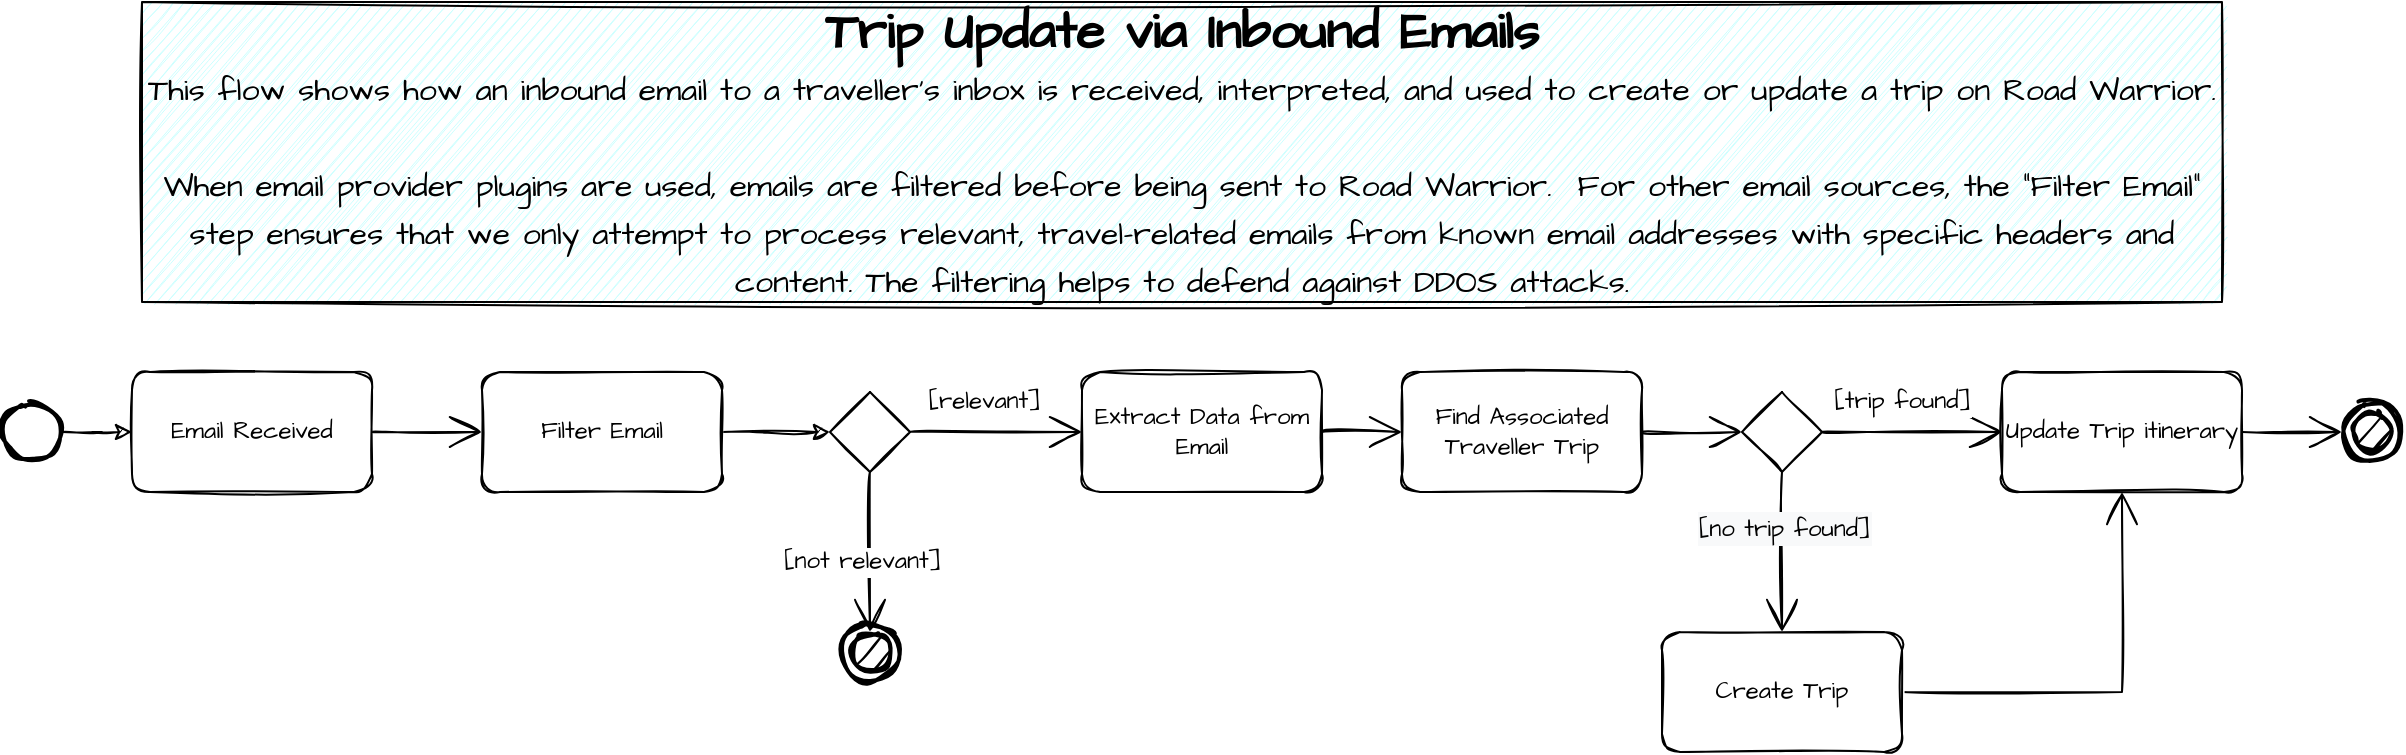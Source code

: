 <mxfile version="21.6.8" type="device">
  <diagram id="qHX-vIc6KNPXVEkH2NtB" name="Page-1">
    <mxGraphModel dx="1863" dy="614" grid="1" gridSize="10" guides="1" tooltips="1" connect="1" arrows="1" fold="1" page="1" pageScale="1" pageWidth="827" pageHeight="1169" math="0" shadow="0">
      <root>
        <mxCell id="0" />
        <mxCell id="1" parent="0" />
        <mxCell id="CMVmKs_iM_Mgxj2ZyM_5-5" style="edgeStyle=orthogonalEdgeStyle;rounded=0;orthogonalLoop=1;jettySize=auto;html=1;entryX=0;entryY=0.5;entryDx=0;entryDy=0;sketch=1;fontSize=12;" parent="1" source="CMVmKs_iM_Mgxj2ZyM_5-2" target="CMVmKs_iM_Mgxj2ZyM_5-6" edge="1">
          <mxGeometry relative="1" as="geometry">
            <mxPoint x="65" y="285" as="targetPoint" />
          </mxGeometry>
        </mxCell>
        <mxCell id="CMVmKs_iM_Mgxj2ZyM_5-2" value="" style="strokeWidth=2;html=1;shape=mxgraph.flowchart.start_1;whiteSpace=wrap;sketch=1;" parent="1" vertex="1">
          <mxGeometry y="270" width="30" height="30" as="geometry" />
        </mxCell>
        <mxCell id="CMVmKs_iM_Mgxj2ZyM_5-3" value="" style="strokeWidth=2;html=1;shape=mxgraph.flowchart.start_1;whiteSpace=wrap;sketch=1;fontSize=12;" parent="1" vertex="1">
          <mxGeometry x="419" y="380" width="30" height="30" as="geometry" />
        </mxCell>
        <mxCell id="CMVmKs_iM_Mgxj2ZyM_5-4" value="" style="strokeWidth=2;html=1;shape=mxgraph.flowchart.start_1;whiteSpace=wrap;fillColor=#000000;container=1;sketch=1;fontSize=12;" parent="1" vertex="1">
          <mxGeometry x="424" y="385" width="20" height="20" as="geometry" />
        </mxCell>
        <mxCell id="CMVmKs_iM_Mgxj2ZyM_5-8" style="edgeStyle=orthogonalEdgeStyle;curved=1;rounded=0;sketch=1;hachureGap=4;orthogonalLoop=1;jettySize=auto;html=1;entryX=0;entryY=0.5;entryDx=0;entryDy=0;fontFamily=Architects Daughter;fontSource=https%3A%2F%2Ffonts.googleapis.com%2Fcss%3Ffamily%3DArchitects%2BDaughter;fontSize=12;endArrow=open;startSize=14;endSize=14;sourcePerimeterSpacing=8;targetPerimeterSpacing=8;exitX=1;exitY=0.5;exitDx=0;exitDy=0;" parent="1" source="CMVmKs_iM_Mgxj2ZyM_5-6" target="Blo_cHtCFnWFtxQgtSsz-1" edge="1">
          <mxGeometry relative="1" as="geometry" />
        </mxCell>
        <mxCell id="CMVmKs_iM_Mgxj2ZyM_5-6" value="Email Received" style="rounded=1;whiteSpace=wrap;html=1;sketch=1;hachureGap=4;fontFamily=Architects Daughter;fontSource=https%3A%2F%2Ffonts.googleapis.com%2Fcss%3Ffamily%3DArchitects%2BDaughter;fontSize=12;" parent="1" vertex="1">
          <mxGeometry x="65" y="255" width="120" height="60" as="geometry" />
        </mxCell>
        <mxCell id="CMVmKs_iM_Mgxj2ZyM_5-9" value="[not relevant]" style="edgeStyle=orthogonalEdgeStyle;curved=1;rounded=0;sketch=1;hachureGap=4;orthogonalLoop=1;jettySize=auto;html=1;entryX=0.5;entryY=0;entryDx=0;entryDy=0;entryPerimeter=0;fontFamily=Architects Daughter;fontSource=https%3A%2F%2Ffonts.googleapis.com%2Fcss%3Ffamily%3DArchitects%2BDaughter;fontSize=12;endArrow=open;startSize=14;endSize=14;sourcePerimeterSpacing=8;targetPerimeterSpacing=8;exitX=0.5;exitY=1;exitDx=0;exitDy=0;" parent="1" source="CMVmKs_iM_Mgxj2ZyM_5-7" target="CMVmKs_iM_Mgxj2ZyM_5-4" edge="1">
          <mxGeometry x="0.125" y="-4" relative="1" as="geometry">
            <mxPoint as="offset" />
          </mxGeometry>
        </mxCell>
        <mxCell id="CMVmKs_iM_Mgxj2ZyM_5-11" value="[relevant]" style="edgeStyle=orthogonalEdgeStyle;curved=1;rounded=0;sketch=1;hachureGap=4;orthogonalLoop=1;jettySize=auto;html=1;entryX=0;entryY=0.5;entryDx=0;entryDy=0;fontFamily=Architects Daughter;fontSource=https%3A%2F%2Ffonts.googleapis.com%2Fcss%3Ffamily%3DArchitects%2BDaughter;fontSize=12;endArrow=open;startSize=14;endSize=14;sourcePerimeterSpacing=8;targetPerimeterSpacing=8;exitX=1;exitY=0.5;exitDx=0;exitDy=0;" parent="1" source="CMVmKs_iM_Mgxj2ZyM_5-7" target="CMVmKs_iM_Mgxj2ZyM_5-10" edge="1">
          <mxGeometry x="-0.136" y="15" relative="1" as="geometry">
            <mxPoint as="offset" />
          </mxGeometry>
        </mxCell>
        <mxCell id="CMVmKs_iM_Mgxj2ZyM_5-7" value="" style="rhombus;whiteSpace=wrap;html=1;sketch=1;hachureGap=4;fontFamily=Architects Daughter;fontSource=https%3A%2F%2Ffonts.googleapis.com%2Fcss%3Ffamily%3DArchitects%2BDaughter;fontSize=12;" parent="1" vertex="1">
          <mxGeometry x="414" y="265" width="40" height="40" as="geometry" />
        </mxCell>
        <mxCell id="CMVmKs_iM_Mgxj2ZyM_5-13" style="edgeStyle=orthogonalEdgeStyle;curved=1;rounded=0;sketch=1;hachureGap=4;orthogonalLoop=1;jettySize=auto;html=1;entryX=0;entryY=0.5;entryDx=0;entryDy=0;fontFamily=Architects Daughter;fontSource=https%3A%2F%2Ffonts.googleapis.com%2Fcss%3Ffamily%3DArchitects%2BDaughter;fontSize=12;endArrow=open;startSize=14;endSize=14;sourcePerimeterSpacing=8;targetPerimeterSpacing=8;exitX=1;exitY=0.5;exitDx=0;exitDy=0;" parent="1" source="CMVmKs_iM_Mgxj2ZyM_5-10" target="CMVmKs_iM_Mgxj2ZyM_5-12" edge="1">
          <mxGeometry relative="1" as="geometry" />
        </mxCell>
        <mxCell id="CMVmKs_iM_Mgxj2ZyM_5-10" value="Extract Data from Email" style="rounded=1;whiteSpace=wrap;html=1;sketch=1;hachureGap=4;fontFamily=Architects Daughter;fontSource=https%3A%2F%2Ffonts.googleapis.com%2Fcss%3Ffamily%3DArchitects%2BDaughter;fontSize=12;" parent="1" vertex="1">
          <mxGeometry x="540" y="255" width="120" height="60" as="geometry" />
        </mxCell>
        <mxCell id="CMVmKs_iM_Mgxj2ZyM_5-18" style="edgeStyle=orthogonalEdgeStyle;curved=1;rounded=0;sketch=1;hachureGap=4;orthogonalLoop=1;jettySize=auto;html=1;fontFamily=Architects Daughter;fontSource=https%3A%2F%2Ffonts.googleapis.com%2Fcss%3Ffamily%3DArchitects%2BDaughter;fontSize=12;endArrow=open;startSize=14;endSize=14;sourcePerimeterSpacing=8;targetPerimeterSpacing=8;exitX=1;exitY=0.5;exitDx=0;exitDy=0;entryX=0;entryY=0.5;entryDx=0;entryDy=0;" parent="1" source="CMVmKs_iM_Mgxj2ZyM_5-12" target="CMVmKs_iM_Mgxj2ZyM_5-19" edge="1">
          <mxGeometry relative="1" as="geometry" />
        </mxCell>
        <mxCell id="CMVmKs_iM_Mgxj2ZyM_5-12" value="Find Associated Traveller Trip" style="rounded=1;whiteSpace=wrap;html=1;sketch=1;hachureGap=4;fontFamily=Architects Daughter;fontSource=https%3A%2F%2Ffonts.googleapis.com%2Fcss%3Ffamily%3DArchitects%2BDaughter;fontSize=12;" parent="1" vertex="1">
          <mxGeometry x="700" y="255" width="120" height="60" as="geometry" />
        </mxCell>
        <mxCell id="CMVmKs_iM_Mgxj2ZyM_5-39" style="edgeStyle=orthogonalEdgeStyle;rounded=0;sketch=1;hachureGap=4;orthogonalLoop=1;jettySize=auto;html=1;entryX=0.5;entryY=1;entryDx=0;entryDy=0;fontFamily=Architects Daughter;fontSource=https%3A%2F%2Ffonts.googleapis.com%2Fcss%3Ffamily%3DArchitects%2BDaughter;fontSize=12;endArrow=open;startSize=14;endSize=14;sourcePerimeterSpacing=8;targetPerimeterSpacing=8;exitX=1;exitY=0.5;exitDx=0;exitDy=0;" parent="1" source="CMVmKs_iM_Mgxj2ZyM_5-14" target="CMVmKs_iM_Mgxj2ZyM_5-24" edge="1">
          <mxGeometry relative="1" as="geometry" />
        </mxCell>
        <mxCell id="CMVmKs_iM_Mgxj2ZyM_5-14" value="Create Trip" style="rounded=1;whiteSpace=wrap;html=1;sketch=1;hachureGap=4;fontFamily=Architects Daughter;fontSource=https%3A%2F%2Ffonts.googleapis.com%2Fcss%3Ffamily%3DArchitects%2BDaughter;fontSize=12;" parent="1" vertex="1">
          <mxGeometry x="830" y="385" width="120" height="60" as="geometry" />
        </mxCell>
        <mxCell id="CMVmKs_iM_Mgxj2ZyM_5-25" value="[trip found]" style="edgeStyle=orthogonalEdgeStyle;curved=1;rounded=0;sketch=1;hachureGap=4;orthogonalLoop=1;jettySize=auto;html=1;entryX=0;entryY=0.5;entryDx=0;entryDy=0;fontFamily=Architects Daughter;fontSource=https%3A%2F%2Ffonts.googleapis.com%2Fcss%3Ffamily%3DArchitects%2BDaughter;fontSize=12;endArrow=open;startSize=14;endSize=14;sourcePerimeterSpacing=8;targetPerimeterSpacing=8;exitX=1;exitY=0.5;exitDx=0;exitDy=0;" parent="1" source="CMVmKs_iM_Mgxj2ZyM_5-19" target="CMVmKs_iM_Mgxj2ZyM_5-24" edge="1">
          <mxGeometry x="-0.111" y="15" relative="1" as="geometry">
            <mxPoint as="offset" />
          </mxGeometry>
        </mxCell>
        <mxCell id="CMVmKs_iM_Mgxj2ZyM_5-37" style="edgeStyle=orthogonalEdgeStyle;rounded=0;sketch=1;hachureGap=4;orthogonalLoop=1;jettySize=auto;html=1;entryX=0.5;entryY=0;entryDx=0;entryDy=0;fontFamily=Architects Daughter;fontSource=https%3A%2F%2Ffonts.googleapis.com%2Fcss%3Ffamily%3DArchitects%2BDaughter;fontSize=12;endArrow=open;startSize=14;endSize=14;sourcePerimeterSpacing=8;targetPerimeterSpacing=8;exitX=0.5;exitY=1;exitDx=0;exitDy=0;" parent="1" source="CMVmKs_iM_Mgxj2ZyM_5-19" target="CMVmKs_iM_Mgxj2ZyM_5-14" edge="1">
          <mxGeometry relative="1" as="geometry" />
        </mxCell>
        <mxCell id="CMVmKs_iM_Mgxj2ZyM_5-38" value="&lt;span style=&quot;background-color: rgb(248, 249, 250);&quot;&gt;[no trip found]&lt;/span&gt;" style="edgeLabel;html=1;align=center;verticalAlign=middle;resizable=0;points=[];fontSize=12;fontFamily=Architects Daughter;" parent="CMVmKs_iM_Mgxj2ZyM_5-37" vertex="1" connectable="0">
          <mxGeometry x="-0.292" y="1" relative="1" as="geometry">
            <mxPoint as="offset" />
          </mxGeometry>
        </mxCell>
        <mxCell id="CMVmKs_iM_Mgxj2ZyM_5-19" value="" style="rhombus;whiteSpace=wrap;html=1;sketch=1;hachureGap=4;fontFamily=Architects Daughter;fontSource=https%3A%2F%2Ffonts.googleapis.com%2Fcss%3Ffamily%3DArchitects%2BDaughter;fontSize=12;" parent="1" vertex="1">
          <mxGeometry x="870" y="265" width="40" height="40" as="geometry" />
        </mxCell>
        <mxCell id="CMVmKs_iM_Mgxj2ZyM_5-31" style="edgeStyle=orthogonalEdgeStyle;rounded=0;sketch=1;hachureGap=4;orthogonalLoop=1;jettySize=auto;html=1;entryX=0;entryY=0.5;entryDx=0;entryDy=0;entryPerimeter=0;fontFamily=Architects Daughter;fontSource=https%3A%2F%2Ffonts.googleapis.com%2Fcss%3Ffamily%3DArchitects%2BDaughter;fontSize=12;endArrow=open;startSize=14;endSize=14;sourcePerimeterSpacing=8;targetPerimeterSpacing=8;exitX=1;exitY=0.5;exitDx=0;exitDy=0;" parent="1" source="CMVmKs_iM_Mgxj2ZyM_5-24" target="CMVmKs_iM_Mgxj2ZyM_5-29" edge="1">
          <mxGeometry relative="1" as="geometry" />
        </mxCell>
        <mxCell id="CMVmKs_iM_Mgxj2ZyM_5-24" value="Update Trip itinerary" style="rounded=1;whiteSpace=wrap;html=1;sketch=1;hachureGap=4;fontFamily=Architects Daughter;fontSource=https%3A%2F%2Ffonts.googleapis.com%2Fcss%3Ffamily%3DArchitects%2BDaughter;fontSize=12;" parent="1" vertex="1">
          <mxGeometry x="1000" y="255" width="120" height="60" as="geometry" />
        </mxCell>
        <mxCell id="CMVmKs_iM_Mgxj2ZyM_5-29" value="" style="strokeWidth=2;html=1;shape=mxgraph.flowchart.start_1;whiteSpace=wrap;sketch=1;fontSize=12;" parent="1" vertex="1">
          <mxGeometry x="1170" y="270" width="30" height="30" as="geometry" />
        </mxCell>
        <mxCell id="CMVmKs_iM_Mgxj2ZyM_5-30" value="" style="strokeWidth=2;html=1;shape=mxgraph.flowchart.start_1;whiteSpace=wrap;fillColor=#000000;container=1;sketch=1;fontSize=12;" parent="1" vertex="1">
          <mxGeometry x="1175" y="275" width="20" height="20" as="geometry" />
        </mxCell>
        <mxCell id="CMVmKs_iM_Mgxj2ZyM_5-32" value="&lt;font style=&quot;font-size: 16px;&quot;&gt;&lt;span style=&quot;font-size: 26px;&quot;&gt;&lt;b&gt;Trip Update via Inbound Emails&lt;/b&gt;&lt;/span&gt;&lt;br&gt;&lt;font style=&quot;font-size: 16px;&quot;&gt;This flow shows how an inbound email to a traveller&#39;s inbox is received, interpreted, and used to create or update a trip on Road Warrior.&lt;br&gt;&lt;/font&gt;&lt;br&gt;&lt;font style=&quot;font-size: 16px;&quot;&gt;When email provider plugins are used, emails are filtered before being sent to Road Warrior.&amp;nbsp; For other email sources, the &quot;Filter Email&quot; step ensures that we only attempt to process relevant, travel-related emails from known email addresses with specific headers and content. The filtering helps to defend against DDOS attacks.&lt;/font&gt;&lt;br&gt;&lt;/font&gt;" style="text;html=1;strokeColor=default;fillColor=#CCFFFF;align=center;verticalAlign=middle;whiteSpace=wrap;rounded=0;sketch=1;hachureGap=4;fontFamily=Architects Daughter;fontSource=https%3A%2F%2Ffonts.googleapis.com%2Fcss%3Ffamily%3DArchitects%2BDaughter;fontSize=20;" parent="1" vertex="1">
          <mxGeometry x="70" y="70" width="1040" height="150" as="geometry" />
        </mxCell>
        <mxCell id="Blo_cHtCFnWFtxQgtSsz-2" style="edgeStyle=orthogonalEdgeStyle;rounded=0;sketch=1;hachureGap=4;jiggle=2;curveFitting=1;orthogonalLoop=1;jettySize=auto;html=1;entryX=0;entryY=0.5;entryDx=0;entryDy=0;fontFamily=Architects Daughter;fontSource=https%3A%2F%2Ffonts.googleapis.com%2Fcss%3Ffamily%3DArchitects%2BDaughter;fontSize=16;" edge="1" parent="1" source="Blo_cHtCFnWFtxQgtSsz-1" target="CMVmKs_iM_Mgxj2ZyM_5-7">
          <mxGeometry relative="1" as="geometry" />
        </mxCell>
        <mxCell id="Blo_cHtCFnWFtxQgtSsz-1" value="Filter Email" style="rounded=1;whiteSpace=wrap;html=1;sketch=1;hachureGap=4;fontFamily=Architects Daughter;fontSource=https%3A%2F%2Ffonts.googleapis.com%2Fcss%3Ffamily%3DArchitects%2BDaughter;fontSize=12;" vertex="1" parent="1">
          <mxGeometry x="240" y="255" width="120" height="60" as="geometry" />
        </mxCell>
      </root>
    </mxGraphModel>
  </diagram>
</mxfile>
